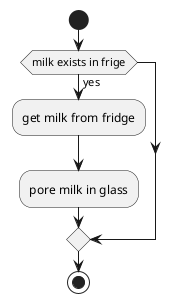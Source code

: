 @startuml
start

if (milk exists in frige) then (yes)
  :get milk from fridge;
  :pore milk in glass;
endif

stop
@enduml
